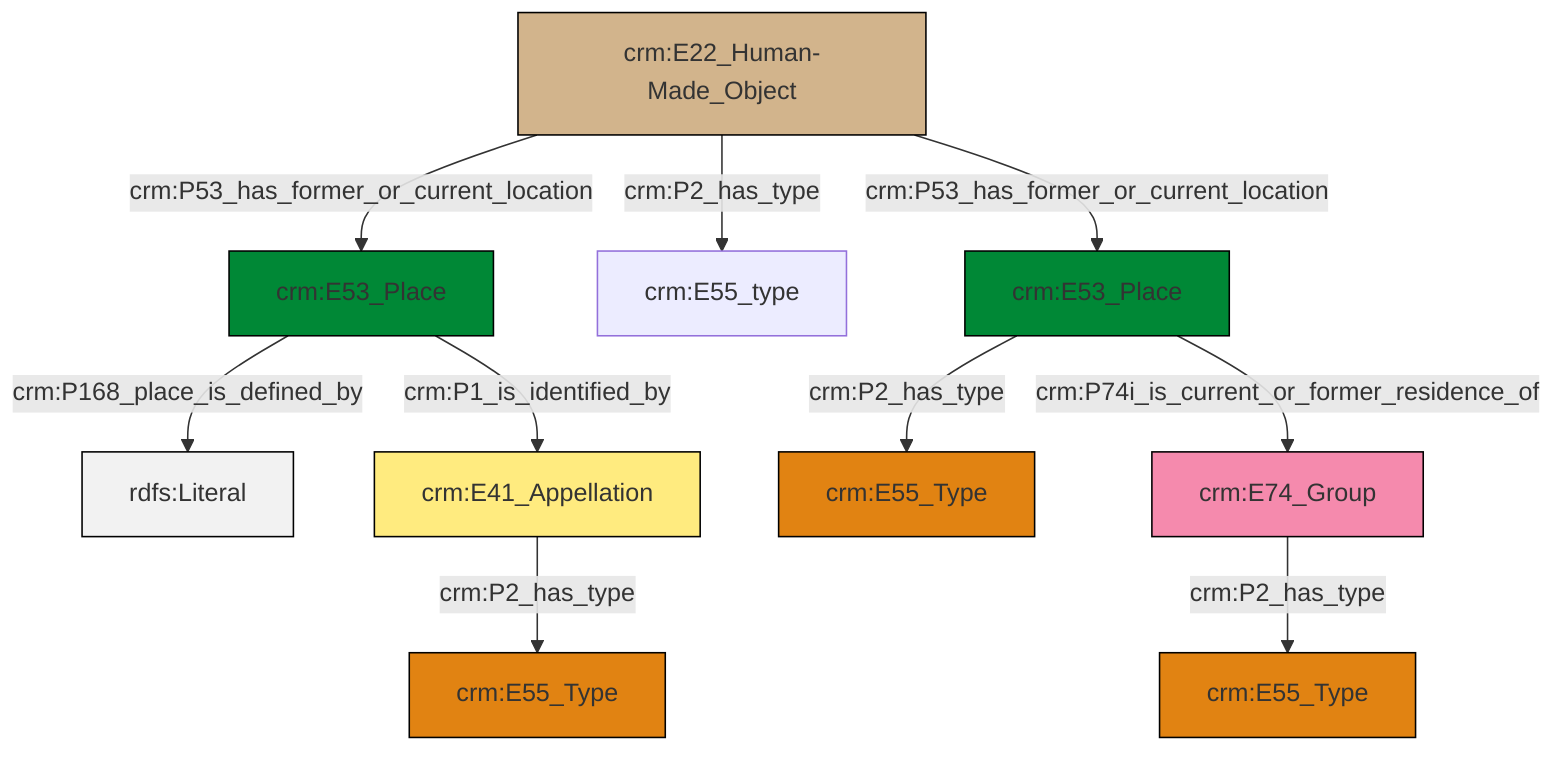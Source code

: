 graph TD
classDef Literal fill:#f2f2f2,stroke:#000000;
classDef CRM_Entity fill:#FFFFFF,stroke:#000000;
classDef Temporal_Entity fill:#00C9E6, stroke:#000000;
classDef Type fill:#E18312, stroke:#000000;
classDef Time-Span fill:#2C9C91, stroke:#000000;
classDef Appellation fill:#FFEB7F, stroke:#000000;
classDef Place fill:#008836, stroke:#000000;
classDef Persistent_Item fill:#B266B2, stroke:#000000;
classDef Conceptual_Object fill:#FFD700, stroke:#000000;
classDef Physical_Thing fill:#D2B48C, stroke:#000000;
classDef Actor fill:#f58aad, stroke:#000000;
classDef PC_Classes fill:#4ce600, stroke:#000000;
classDef Multi fill:#cccccc,stroke:#000000;

2["crm:E41_Appellation"]:::Appellation -->|crm:P2_has_type| 3["crm:E55_Type"]:::Type
6["crm:E53_Place"]:::Place -->|crm:P2_has_type| 0["crm:E55_Type"]:::Type
11["crm:E53_Place"]:::Place -->|crm:P168_place_is_defined_by| 12[rdfs:Literal]:::Literal
4["crm:E22_Human-Made_Object"]:::Physical_Thing -->|crm:P53_has_former_or_current_location| 11["crm:E53_Place"]:::Place
7["crm:E74_Group"]:::Actor -->|crm:P2_has_type| 16["crm:E55_Type"]:::Type
4["crm:E22_Human-Made_Object"]:::Physical_Thing -->|crm:P2_has_type| 18["crm:E55_type"]:::Default
4["crm:E22_Human-Made_Object"]:::Physical_Thing -->|crm:P53_has_former_or_current_location| 6["crm:E53_Place"]:::Place
11["crm:E53_Place"]:::Place -->|crm:P1_is_identified_by| 2["crm:E41_Appellation"]:::Appellation
6["crm:E53_Place"]:::Place -->|crm:P74i_is_current_or_former_residence_of| 7["crm:E74_Group"]:::Actor